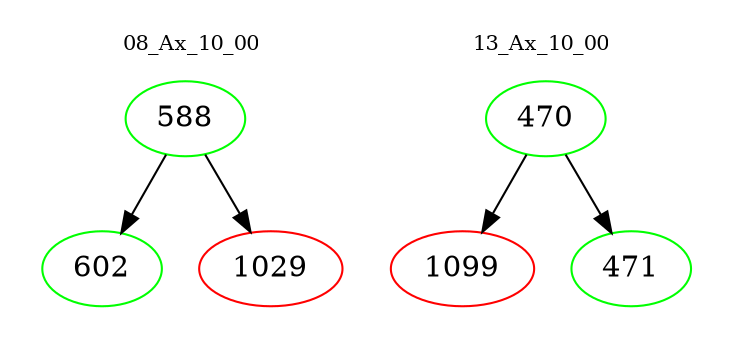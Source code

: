 digraph{
subgraph cluster_0 {
color = white
label = "08_Ax_10_00";
fontsize=10;
T0_588 [label="588", color="green"]
T0_588 -> T0_602 [color="black"]
T0_602 [label="602", color="green"]
T0_588 -> T0_1029 [color="black"]
T0_1029 [label="1029", color="red"]
}
subgraph cluster_1 {
color = white
label = "13_Ax_10_00";
fontsize=10;
T1_470 [label="470", color="green"]
T1_470 -> T1_1099 [color="black"]
T1_1099 [label="1099", color="red"]
T1_470 -> T1_471 [color="black"]
T1_471 [label="471", color="green"]
}
}
